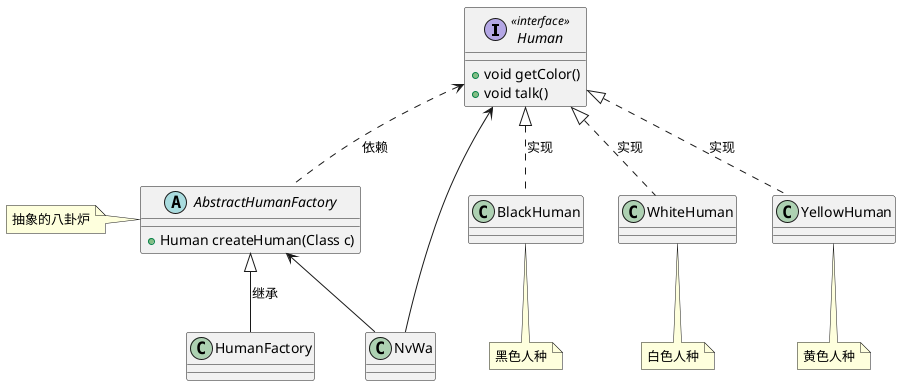 @startuml

interface Human<<interface>> {
    + void getColor()
    + void talk()
}
abstract class AbstractHumanFactory {
    + Human createHuman(Class c)
}

class HumanFactory {
}

class BlackHuman

class WhiteHuman

class YellowHuman

class NvWa

Human <-- NvWa
AbstractHumanFactory <-- NvWa

Human <|.. BlackHuman : 实现
Human <|.. WhiteHuman : 实现
Human <|.. YellowHuman : 实现

AbstractHumanFactory <|-- HumanFactory : 继承

Human <.. AbstractHumanFactory : 依赖


note left of AbstractHumanFactory : 抽象的八卦炉
note bottom of BlackHuman : 黑色人种
note bottom of WhiteHuman : 白色人种
note bottom of YellowHuman : 黄色人种

@enduml